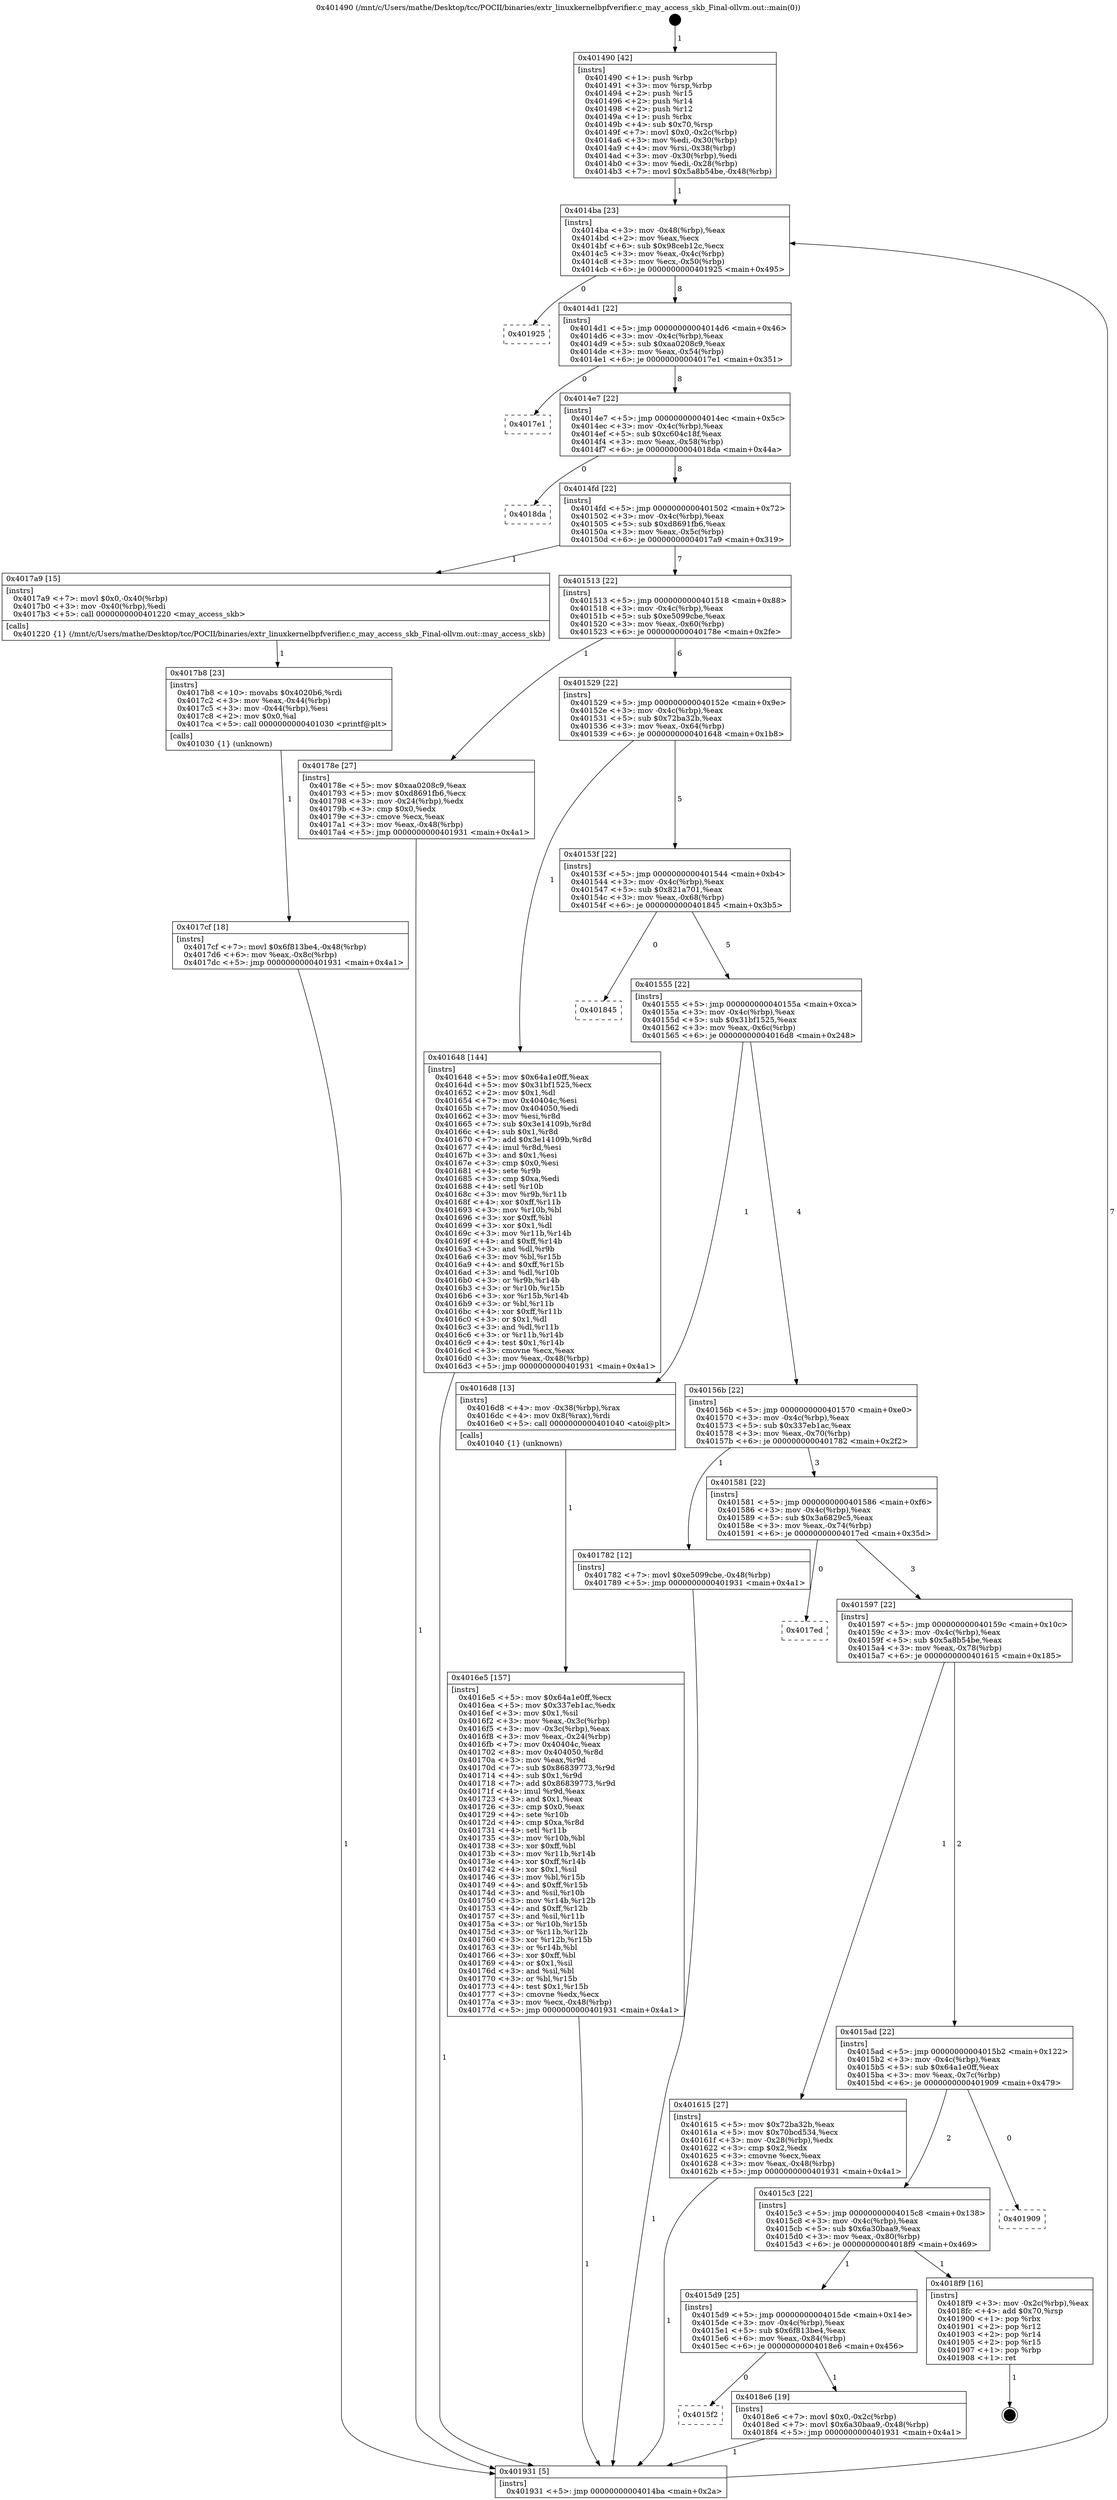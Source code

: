 digraph "0x401490" {
  label = "0x401490 (/mnt/c/Users/mathe/Desktop/tcc/POCII/binaries/extr_linuxkernelbpfverifier.c_may_access_skb_Final-ollvm.out::main(0))"
  labelloc = "t"
  node[shape=record]

  Entry [label="",width=0.3,height=0.3,shape=circle,fillcolor=black,style=filled]
  "0x4014ba" [label="{
     0x4014ba [23]\l
     | [instrs]\l
     &nbsp;&nbsp;0x4014ba \<+3\>: mov -0x48(%rbp),%eax\l
     &nbsp;&nbsp;0x4014bd \<+2\>: mov %eax,%ecx\l
     &nbsp;&nbsp;0x4014bf \<+6\>: sub $0x98ceb12c,%ecx\l
     &nbsp;&nbsp;0x4014c5 \<+3\>: mov %eax,-0x4c(%rbp)\l
     &nbsp;&nbsp;0x4014c8 \<+3\>: mov %ecx,-0x50(%rbp)\l
     &nbsp;&nbsp;0x4014cb \<+6\>: je 0000000000401925 \<main+0x495\>\l
  }"]
  "0x401925" [label="{
     0x401925\l
  }", style=dashed]
  "0x4014d1" [label="{
     0x4014d1 [22]\l
     | [instrs]\l
     &nbsp;&nbsp;0x4014d1 \<+5\>: jmp 00000000004014d6 \<main+0x46\>\l
     &nbsp;&nbsp;0x4014d6 \<+3\>: mov -0x4c(%rbp),%eax\l
     &nbsp;&nbsp;0x4014d9 \<+5\>: sub $0xaa0208c9,%eax\l
     &nbsp;&nbsp;0x4014de \<+3\>: mov %eax,-0x54(%rbp)\l
     &nbsp;&nbsp;0x4014e1 \<+6\>: je 00000000004017e1 \<main+0x351\>\l
  }"]
  Exit [label="",width=0.3,height=0.3,shape=circle,fillcolor=black,style=filled,peripheries=2]
  "0x4017e1" [label="{
     0x4017e1\l
  }", style=dashed]
  "0x4014e7" [label="{
     0x4014e7 [22]\l
     | [instrs]\l
     &nbsp;&nbsp;0x4014e7 \<+5\>: jmp 00000000004014ec \<main+0x5c\>\l
     &nbsp;&nbsp;0x4014ec \<+3\>: mov -0x4c(%rbp),%eax\l
     &nbsp;&nbsp;0x4014ef \<+5\>: sub $0xc604c18f,%eax\l
     &nbsp;&nbsp;0x4014f4 \<+3\>: mov %eax,-0x58(%rbp)\l
     &nbsp;&nbsp;0x4014f7 \<+6\>: je 00000000004018da \<main+0x44a\>\l
  }"]
  "0x4015f2" [label="{
     0x4015f2\l
  }", style=dashed]
  "0x4018da" [label="{
     0x4018da\l
  }", style=dashed]
  "0x4014fd" [label="{
     0x4014fd [22]\l
     | [instrs]\l
     &nbsp;&nbsp;0x4014fd \<+5\>: jmp 0000000000401502 \<main+0x72\>\l
     &nbsp;&nbsp;0x401502 \<+3\>: mov -0x4c(%rbp),%eax\l
     &nbsp;&nbsp;0x401505 \<+5\>: sub $0xd8691fb6,%eax\l
     &nbsp;&nbsp;0x40150a \<+3\>: mov %eax,-0x5c(%rbp)\l
     &nbsp;&nbsp;0x40150d \<+6\>: je 00000000004017a9 \<main+0x319\>\l
  }"]
  "0x4018e6" [label="{
     0x4018e6 [19]\l
     | [instrs]\l
     &nbsp;&nbsp;0x4018e6 \<+7\>: movl $0x0,-0x2c(%rbp)\l
     &nbsp;&nbsp;0x4018ed \<+7\>: movl $0x6a30baa9,-0x48(%rbp)\l
     &nbsp;&nbsp;0x4018f4 \<+5\>: jmp 0000000000401931 \<main+0x4a1\>\l
  }"]
  "0x4017a9" [label="{
     0x4017a9 [15]\l
     | [instrs]\l
     &nbsp;&nbsp;0x4017a9 \<+7\>: movl $0x0,-0x40(%rbp)\l
     &nbsp;&nbsp;0x4017b0 \<+3\>: mov -0x40(%rbp),%edi\l
     &nbsp;&nbsp;0x4017b3 \<+5\>: call 0000000000401220 \<may_access_skb\>\l
     | [calls]\l
     &nbsp;&nbsp;0x401220 \{1\} (/mnt/c/Users/mathe/Desktop/tcc/POCII/binaries/extr_linuxkernelbpfverifier.c_may_access_skb_Final-ollvm.out::may_access_skb)\l
  }"]
  "0x401513" [label="{
     0x401513 [22]\l
     | [instrs]\l
     &nbsp;&nbsp;0x401513 \<+5\>: jmp 0000000000401518 \<main+0x88\>\l
     &nbsp;&nbsp;0x401518 \<+3\>: mov -0x4c(%rbp),%eax\l
     &nbsp;&nbsp;0x40151b \<+5\>: sub $0xe5099cbe,%eax\l
     &nbsp;&nbsp;0x401520 \<+3\>: mov %eax,-0x60(%rbp)\l
     &nbsp;&nbsp;0x401523 \<+6\>: je 000000000040178e \<main+0x2fe\>\l
  }"]
  "0x4015d9" [label="{
     0x4015d9 [25]\l
     | [instrs]\l
     &nbsp;&nbsp;0x4015d9 \<+5\>: jmp 00000000004015de \<main+0x14e\>\l
     &nbsp;&nbsp;0x4015de \<+3\>: mov -0x4c(%rbp),%eax\l
     &nbsp;&nbsp;0x4015e1 \<+5\>: sub $0x6f813be4,%eax\l
     &nbsp;&nbsp;0x4015e6 \<+6\>: mov %eax,-0x84(%rbp)\l
     &nbsp;&nbsp;0x4015ec \<+6\>: je 00000000004018e6 \<main+0x456\>\l
  }"]
  "0x40178e" [label="{
     0x40178e [27]\l
     | [instrs]\l
     &nbsp;&nbsp;0x40178e \<+5\>: mov $0xaa0208c9,%eax\l
     &nbsp;&nbsp;0x401793 \<+5\>: mov $0xd8691fb6,%ecx\l
     &nbsp;&nbsp;0x401798 \<+3\>: mov -0x24(%rbp),%edx\l
     &nbsp;&nbsp;0x40179b \<+3\>: cmp $0x0,%edx\l
     &nbsp;&nbsp;0x40179e \<+3\>: cmove %ecx,%eax\l
     &nbsp;&nbsp;0x4017a1 \<+3\>: mov %eax,-0x48(%rbp)\l
     &nbsp;&nbsp;0x4017a4 \<+5\>: jmp 0000000000401931 \<main+0x4a1\>\l
  }"]
  "0x401529" [label="{
     0x401529 [22]\l
     | [instrs]\l
     &nbsp;&nbsp;0x401529 \<+5\>: jmp 000000000040152e \<main+0x9e\>\l
     &nbsp;&nbsp;0x40152e \<+3\>: mov -0x4c(%rbp),%eax\l
     &nbsp;&nbsp;0x401531 \<+5\>: sub $0x72ba32b,%eax\l
     &nbsp;&nbsp;0x401536 \<+3\>: mov %eax,-0x64(%rbp)\l
     &nbsp;&nbsp;0x401539 \<+6\>: je 0000000000401648 \<main+0x1b8\>\l
  }"]
  "0x4018f9" [label="{
     0x4018f9 [16]\l
     | [instrs]\l
     &nbsp;&nbsp;0x4018f9 \<+3\>: mov -0x2c(%rbp),%eax\l
     &nbsp;&nbsp;0x4018fc \<+4\>: add $0x70,%rsp\l
     &nbsp;&nbsp;0x401900 \<+1\>: pop %rbx\l
     &nbsp;&nbsp;0x401901 \<+2\>: pop %r12\l
     &nbsp;&nbsp;0x401903 \<+2\>: pop %r14\l
     &nbsp;&nbsp;0x401905 \<+2\>: pop %r15\l
     &nbsp;&nbsp;0x401907 \<+1\>: pop %rbp\l
     &nbsp;&nbsp;0x401908 \<+1\>: ret\l
  }"]
  "0x401648" [label="{
     0x401648 [144]\l
     | [instrs]\l
     &nbsp;&nbsp;0x401648 \<+5\>: mov $0x64a1e0ff,%eax\l
     &nbsp;&nbsp;0x40164d \<+5\>: mov $0x31bf1525,%ecx\l
     &nbsp;&nbsp;0x401652 \<+2\>: mov $0x1,%dl\l
     &nbsp;&nbsp;0x401654 \<+7\>: mov 0x40404c,%esi\l
     &nbsp;&nbsp;0x40165b \<+7\>: mov 0x404050,%edi\l
     &nbsp;&nbsp;0x401662 \<+3\>: mov %esi,%r8d\l
     &nbsp;&nbsp;0x401665 \<+7\>: sub $0x3e14109b,%r8d\l
     &nbsp;&nbsp;0x40166c \<+4\>: sub $0x1,%r8d\l
     &nbsp;&nbsp;0x401670 \<+7\>: add $0x3e14109b,%r8d\l
     &nbsp;&nbsp;0x401677 \<+4\>: imul %r8d,%esi\l
     &nbsp;&nbsp;0x40167b \<+3\>: and $0x1,%esi\l
     &nbsp;&nbsp;0x40167e \<+3\>: cmp $0x0,%esi\l
     &nbsp;&nbsp;0x401681 \<+4\>: sete %r9b\l
     &nbsp;&nbsp;0x401685 \<+3\>: cmp $0xa,%edi\l
     &nbsp;&nbsp;0x401688 \<+4\>: setl %r10b\l
     &nbsp;&nbsp;0x40168c \<+3\>: mov %r9b,%r11b\l
     &nbsp;&nbsp;0x40168f \<+4\>: xor $0xff,%r11b\l
     &nbsp;&nbsp;0x401693 \<+3\>: mov %r10b,%bl\l
     &nbsp;&nbsp;0x401696 \<+3\>: xor $0xff,%bl\l
     &nbsp;&nbsp;0x401699 \<+3\>: xor $0x1,%dl\l
     &nbsp;&nbsp;0x40169c \<+3\>: mov %r11b,%r14b\l
     &nbsp;&nbsp;0x40169f \<+4\>: and $0xff,%r14b\l
     &nbsp;&nbsp;0x4016a3 \<+3\>: and %dl,%r9b\l
     &nbsp;&nbsp;0x4016a6 \<+3\>: mov %bl,%r15b\l
     &nbsp;&nbsp;0x4016a9 \<+4\>: and $0xff,%r15b\l
     &nbsp;&nbsp;0x4016ad \<+3\>: and %dl,%r10b\l
     &nbsp;&nbsp;0x4016b0 \<+3\>: or %r9b,%r14b\l
     &nbsp;&nbsp;0x4016b3 \<+3\>: or %r10b,%r15b\l
     &nbsp;&nbsp;0x4016b6 \<+3\>: xor %r15b,%r14b\l
     &nbsp;&nbsp;0x4016b9 \<+3\>: or %bl,%r11b\l
     &nbsp;&nbsp;0x4016bc \<+4\>: xor $0xff,%r11b\l
     &nbsp;&nbsp;0x4016c0 \<+3\>: or $0x1,%dl\l
     &nbsp;&nbsp;0x4016c3 \<+3\>: and %dl,%r11b\l
     &nbsp;&nbsp;0x4016c6 \<+3\>: or %r11b,%r14b\l
     &nbsp;&nbsp;0x4016c9 \<+4\>: test $0x1,%r14b\l
     &nbsp;&nbsp;0x4016cd \<+3\>: cmovne %ecx,%eax\l
     &nbsp;&nbsp;0x4016d0 \<+3\>: mov %eax,-0x48(%rbp)\l
     &nbsp;&nbsp;0x4016d3 \<+5\>: jmp 0000000000401931 \<main+0x4a1\>\l
  }"]
  "0x40153f" [label="{
     0x40153f [22]\l
     | [instrs]\l
     &nbsp;&nbsp;0x40153f \<+5\>: jmp 0000000000401544 \<main+0xb4\>\l
     &nbsp;&nbsp;0x401544 \<+3\>: mov -0x4c(%rbp),%eax\l
     &nbsp;&nbsp;0x401547 \<+5\>: sub $0x821a701,%eax\l
     &nbsp;&nbsp;0x40154c \<+3\>: mov %eax,-0x68(%rbp)\l
     &nbsp;&nbsp;0x40154f \<+6\>: je 0000000000401845 \<main+0x3b5\>\l
  }"]
  "0x4015c3" [label="{
     0x4015c3 [22]\l
     | [instrs]\l
     &nbsp;&nbsp;0x4015c3 \<+5\>: jmp 00000000004015c8 \<main+0x138\>\l
     &nbsp;&nbsp;0x4015c8 \<+3\>: mov -0x4c(%rbp),%eax\l
     &nbsp;&nbsp;0x4015cb \<+5\>: sub $0x6a30baa9,%eax\l
     &nbsp;&nbsp;0x4015d0 \<+3\>: mov %eax,-0x80(%rbp)\l
     &nbsp;&nbsp;0x4015d3 \<+6\>: je 00000000004018f9 \<main+0x469\>\l
  }"]
  "0x401845" [label="{
     0x401845\l
  }", style=dashed]
  "0x401555" [label="{
     0x401555 [22]\l
     | [instrs]\l
     &nbsp;&nbsp;0x401555 \<+5\>: jmp 000000000040155a \<main+0xca\>\l
     &nbsp;&nbsp;0x40155a \<+3\>: mov -0x4c(%rbp),%eax\l
     &nbsp;&nbsp;0x40155d \<+5\>: sub $0x31bf1525,%eax\l
     &nbsp;&nbsp;0x401562 \<+3\>: mov %eax,-0x6c(%rbp)\l
     &nbsp;&nbsp;0x401565 \<+6\>: je 00000000004016d8 \<main+0x248\>\l
  }"]
  "0x401909" [label="{
     0x401909\l
  }", style=dashed]
  "0x4016d8" [label="{
     0x4016d8 [13]\l
     | [instrs]\l
     &nbsp;&nbsp;0x4016d8 \<+4\>: mov -0x38(%rbp),%rax\l
     &nbsp;&nbsp;0x4016dc \<+4\>: mov 0x8(%rax),%rdi\l
     &nbsp;&nbsp;0x4016e0 \<+5\>: call 0000000000401040 \<atoi@plt\>\l
     | [calls]\l
     &nbsp;&nbsp;0x401040 \{1\} (unknown)\l
  }"]
  "0x40156b" [label="{
     0x40156b [22]\l
     | [instrs]\l
     &nbsp;&nbsp;0x40156b \<+5\>: jmp 0000000000401570 \<main+0xe0\>\l
     &nbsp;&nbsp;0x401570 \<+3\>: mov -0x4c(%rbp),%eax\l
     &nbsp;&nbsp;0x401573 \<+5\>: sub $0x337eb1ac,%eax\l
     &nbsp;&nbsp;0x401578 \<+3\>: mov %eax,-0x70(%rbp)\l
     &nbsp;&nbsp;0x40157b \<+6\>: je 0000000000401782 \<main+0x2f2\>\l
  }"]
  "0x4017cf" [label="{
     0x4017cf [18]\l
     | [instrs]\l
     &nbsp;&nbsp;0x4017cf \<+7\>: movl $0x6f813be4,-0x48(%rbp)\l
     &nbsp;&nbsp;0x4017d6 \<+6\>: mov %eax,-0x8c(%rbp)\l
     &nbsp;&nbsp;0x4017dc \<+5\>: jmp 0000000000401931 \<main+0x4a1\>\l
  }"]
  "0x401782" [label="{
     0x401782 [12]\l
     | [instrs]\l
     &nbsp;&nbsp;0x401782 \<+7\>: movl $0xe5099cbe,-0x48(%rbp)\l
     &nbsp;&nbsp;0x401789 \<+5\>: jmp 0000000000401931 \<main+0x4a1\>\l
  }"]
  "0x401581" [label="{
     0x401581 [22]\l
     | [instrs]\l
     &nbsp;&nbsp;0x401581 \<+5\>: jmp 0000000000401586 \<main+0xf6\>\l
     &nbsp;&nbsp;0x401586 \<+3\>: mov -0x4c(%rbp),%eax\l
     &nbsp;&nbsp;0x401589 \<+5\>: sub $0x3a6829c5,%eax\l
     &nbsp;&nbsp;0x40158e \<+3\>: mov %eax,-0x74(%rbp)\l
     &nbsp;&nbsp;0x401591 \<+6\>: je 00000000004017ed \<main+0x35d\>\l
  }"]
  "0x4017b8" [label="{
     0x4017b8 [23]\l
     | [instrs]\l
     &nbsp;&nbsp;0x4017b8 \<+10\>: movabs $0x4020b6,%rdi\l
     &nbsp;&nbsp;0x4017c2 \<+3\>: mov %eax,-0x44(%rbp)\l
     &nbsp;&nbsp;0x4017c5 \<+3\>: mov -0x44(%rbp),%esi\l
     &nbsp;&nbsp;0x4017c8 \<+2\>: mov $0x0,%al\l
     &nbsp;&nbsp;0x4017ca \<+5\>: call 0000000000401030 \<printf@plt\>\l
     | [calls]\l
     &nbsp;&nbsp;0x401030 \{1\} (unknown)\l
  }"]
  "0x4017ed" [label="{
     0x4017ed\l
  }", style=dashed]
  "0x401597" [label="{
     0x401597 [22]\l
     | [instrs]\l
     &nbsp;&nbsp;0x401597 \<+5\>: jmp 000000000040159c \<main+0x10c\>\l
     &nbsp;&nbsp;0x40159c \<+3\>: mov -0x4c(%rbp),%eax\l
     &nbsp;&nbsp;0x40159f \<+5\>: sub $0x5a8b54be,%eax\l
     &nbsp;&nbsp;0x4015a4 \<+3\>: mov %eax,-0x78(%rbp)\l
     &nbsp;&nbsp;0x4015a7 \<+6\>: je 0000000000401615 \<main+0x185\>\l
  }"]
  "0x4016e5" [label="{
     0x4016e5 [157]\l
     | [instrs]\l
     &nbsp;&nbsp;0x4016e5 \<+5\>: mov $0x64a1e0ff,%ecx\l
     &nbsp;&nbsp;0x4016ea \<+5\>: mov $0x337eb1ac,%edx\l
     &nbsp;&nbsp;0x4016ef \<+3\>: mov $0x1,%sil\l
     &nbsp;&nbsp;0x4016f2 \<+3\>: mov %eax,-0x3c(%rbp)\l
     &nbsp;&nbsp;0x4016f5 \<+3\>: mov -0x3c(%rbp),%eax\l
     &nbsp;&nbsp;0x4016f8 \<+3\>: mov %eax,-0x24(%rbp)\l
     &nbsp;&nbsp;0x4016fb \<+7\>: mov 0x40404c,%eax\l
     &nbsp;&nbsp;0x401702 \<+8\>: mov 0x404050,%r8d\l
     &nbsp;&nbsp;0x40170a \<+3\>: mov %eax,%r9d\l
     &nbsp;&nbsp;0x40170d \<+7\>: sub $0x86839773,%r9d\l
     &nbsp;&nbsp;0x401714 \<+4\>: sub $0x1,%r9d\l
     &nbsp;&nbsp;0x401718 \<+7\>: add $0x86839773,%r9d\l
     &nbsp;&nbsp;0x40171f \<+4\>: imul %r9d,%eax\l
     &nbsp;&nbsp;0x401723 \<+3\>: and $0x1,%eax\l
     &nbsp;&nbsp;0x401726 \<+3\>: cmp $0x0,%eax\l
     &nbsp;&nbsp;0x401729 \<+4\>: sete %r10b\l
     &nbsp;&nbsp;0x40172d \<+4\>: cmp $0xa,%r8d\l
     &nbsp;&nbsp;0x401731 \<+4\>: setl %r11b\l
     &nbsp;&nbsp;0x401735 \<+3\>: mov %r10b,%bl\l
     &nbsp;&nbsp;0x401738 \<+3\>: xor $0xff,%bl\l
     &nbsp;&nbsp;0x40173b \<+3\>: mov %r11b,%r14b\l
     &nbsp;&nbsp;0x40173e \<+4\>: xor $0xff,%r14b\l
     &nbsp;&nbsp;0x401742 \<+4\>: xor $0x1,%sil\l
     &nbsp;&nbsp;0x401746 \<+3\>: mov %bl,%r15b\l
     &nbsp;&nbsp;0x401749 \<+4\>: and $0xff,%r15b\l
     &nbsp;&nbsp;0x40174d \<+3\>: and %sil,%r10b\l
     &nbsp;&nbsp;0x401750 \<+3\>: mov %r14b,%r12b\l
     &nbsp;&nbsp;0x401753 \<+4\>: and $0xff,%r12b\l
     &nbsp;&nbsp;0x401757 \<+3\>: and %sil,%r11b\l
     &nbsp;&nbsp;0x40175a \<+3\>: or %r10b,%r15b\l
     &nbsp;&nbsp;0x40175d \<+3\>: or %r11b,%r12b\l
     &nbsp;&nbsp;0x401760 \<+3\>: xor %r12b,%r15b\l
     &nbsp;&nbsp;0x401763 \<+3\>: or %r14b,%bl\l
     &nbsp;&nbsp;0x401766 \<+3\>: xor $0xff,%bl\l
     &nbsp;&nbsp;0x401769 \<+4\>: or $0x1,%sil\l
     &nbsp;&nbsp;0x40176d \<+3\>: and %sil,%bl\l
     &nbsp;&nbsp;0x401770 \<+3\>: or %bl,%r15b\l
     &nbsp;&nbsp;0x401773 \<+4\>: test $0x1,%r15b\l
     &nbsp;&nbsp;0x401777 \<+3\>: cmovne %edx,%ecx\l
     &nbsp;&nbsp;0x40177a \<+3\>: mov %ecx,-0x48(%rbp)\l
     &nbsp;&nbsp;0x40177d \<+5\>: jmp 0000000000401931 \<main+0x4a1\>\l
  }"]
  "0x401615" [label="{
     0x401615 [27]\l
     | [instrs]\l
     &nbsp;&nbsp;0x401615 \<+5\>: mov $0x72ba32b,%eax\l
     &nbsp;&nbsp;0x40161a \<+5\>: mov $0x70bcd534,%ecx\l
     &nbsp;&nbsp;0x40161f \<+3\>: mov -0x28(%rbp),%edx\l
     &nbsp;&nbsp;0x401622 \<+3\>: cmp $0x2,%edx\l
     &nbsp;&nbsp;0x401625 \<+3\>: cmovne %ecx,%eax\l
     &nbsp;&nbsp;0x401628 \<+3\>: mov %eax,-0x48(%rbp)\l
     &nbsp;&nbsp;0x40162b \<+5\>: jmp 0000000000401931 \<main+0x4a1\>\l
  }"]
  "0x4015ad" [label="{
     0x4015ad [22]\l
     | [instrs]\l
     &nbsp;&nbsp;0x4015ad \<+5\>: jmp 00000000004015b2 \<main+0x122\>\l
     &nbsp;&nbsp;0x4015b2 \<+3\>: mov -0x4c(%rbp),%eax\l
     &nbsp;&nbsp;0x4015b5 \<+5\>: sub $0x64a1e0ff,%eax\l
     &nbsp;&nbsp;0x4015ba \<+3\>: mov %eax,-0x7c(%rbp)\l
     &nbsp;&nbsp;0x4015bd \<+6\>: je 0000000000401909 \<main+0x479\>\l
  }"]
  "0x401931" [label="{
     0x401931 [5]\l
     | [instrs]\l
     &nbsp;&nbsp;0x401931 \<+5\>: jmp 00000000004014ba \<main+0x2a\>\l
  }"]
  "0x401490" [label="{
     0x401490 [42]\l
     | [instrs]\l
     &nbsp;&nbsp;0x401490 \<+1\>: push %rbp\l
     &nbsp;&nbsp;0x401491 \<+3\>: mov %rsp,%rbp\l
     &nbsp;&nbsp;0x401494 \<+2\>: push %r15\l
     &nbsp;&nbsp;0x401496 \<+2\>: push %r14\l
     &nbsp;&nbsp;0x401498 \<+2\>: push %r12\l
     &nbsp;&nbsp;0x40149a \<+1\>: push %rbx\l
     &nbsp;&nbsp;0x40149b \<+4\>: sub $0x70,%rsp\l
     &nbsp;&nbsp;0x40149f \<+7\>: movl $0x0,-0x2c(%rbp)\l
     &nbsp;&nbsp;0x4014a6 \<+3\>: mov %edi,-0x30(%rbp)\l
     &nbsp;&nbsp;0x4014a9 \<+4\>: mov %rsi,-0x38(%rbp)\l
     &nbsp;&nbsp;0x4014ad \<+3\>: mov -0x30(%rbp),%edi\l
     &nbsp;&nbsp;0x4014b0 \<+3\>: mov %edi,-0x28(%rbp)\l
     &nbsp;&nbsp;0x4014b3 \<+7\>: movl $0x5a8b54be,-0x48(%rbp)\l
  }"]
  Entry -> "0x401490" [label=" 1"]
  "0x4014ba" -> "0x401925" [label=" 0"]
  "0x4014ba" -> "0x4014d1" [label=" 8"]
  "0x4018f9" -> Exit [label=" 1"]
  "0x4014d1" -> "0x4017e1" [label=" 0"]
  "0x4014d1" -> "0x4014e7" [label=" 8"]
  "0x4018e6" -> "0x401931" [label=" 1"]
  "0x4014e7" -> "0x4018da" [label=" 0"]
  "0x4014e7" -> "0x4014fd" [label=" 8"]
  "0x4015d9" -> "0x4015f2" [label=" 0"]
  "0x4014fd" -> "0x4017a9" [label=" 1"]
  "0x4014fd" -> "0x401513" [label=" 7"]
  "0x4015d9" -> "0x4018e6" [label=" 1"]
  "0x401513" -> "0x40178e" [label=" 1"]
  "0x401513" -> "0x401529" [label=" 6"]
  "0x4015c3" -> "0x4015d9" [label=" 1"]
  "0x401529" -> "0x401648" [label=" 1"]
  "0x401529" -> "0x40153f" [label=" 5"]
  "0x4015c3" -> "0x4018f9" [label=" 1"]
  "0x40153f" -> "0x401845" [label=" 0"]
  "0x40153f" -> "0x401555" [label=" 5"]
  "0x4015ad" -> "0x4015c3" [label=" 2"]
  "0x401555" -> "0x4016d8" [label=" 1"]
  "0x401555" -> "0x40156b" [label=" 4"]
  "0x4015ad" -> "0x401909" [label=" 0"]
  "0x40156b" -> "0x401782" [label=" 1"]
  "0x40156b" -> "0x401581" [label=" 3"]
  "0x4017cf" -> "0x401931" [label=" 1"]
  "0x401581" -> "0x4017ed" [label=" 0"]
  "0x401581" -> "0x401597" [label=" 3"]
  "0x4017b8" -> "0x4017cf" [label=" 1"]
  "0x401597" -> "0x401615" [label=" 1"]
  "0x401597" -> "0x4015ad" [label=" 2"]
  "0x401615" -> "0x401931" [label=" 1"]
  "0x401490" -> "0x4014ba" [label=" 1"]
  "0x401931" -> "0x4014ba" [label=" 7"]
  "0x401648" -> "0x401931" [label=" 1"]
  "0x4016d8" -> "0x4016e5" [label=" 1"]
  "0x4016e5" -> "0x401931" [label=" 1"]
  "0x401782" -> "0x401931" [label=" 1"]
  "0x40178e" -> "0x401931" [label=" 1"]
  "0x4017a9" -> "0x4017b8" [label=" 1"]
}
